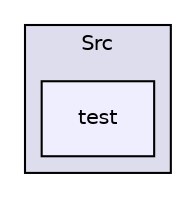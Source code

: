 digraph "E:/Documents/emu84/Src/test" {
  compound=true
  node [ fontsize="10", fontname="Helvetica"];
  edge [ labelfontsize="10", labelfontname="Helvetica"];
  subgraph clusterdir_70617a7689e3ba1052ef75efeabd00df {
    graph [ bgcolor="#ddddee", pencolor="black", label="Src" fontname="Helvetica", fontsize="10", URL="dir_70617a7689e3ba1052ef75efeabd00df.html"]
  dir_e736c8199af1dd21a3d234c29e9da7c1 [shape=box, label="test", style="filled", fillcolor="#eeeeff", pencolor="black", URL="dir_e736c8199af1dd21a3d234c29e9da7c1.html"];
  }
}
